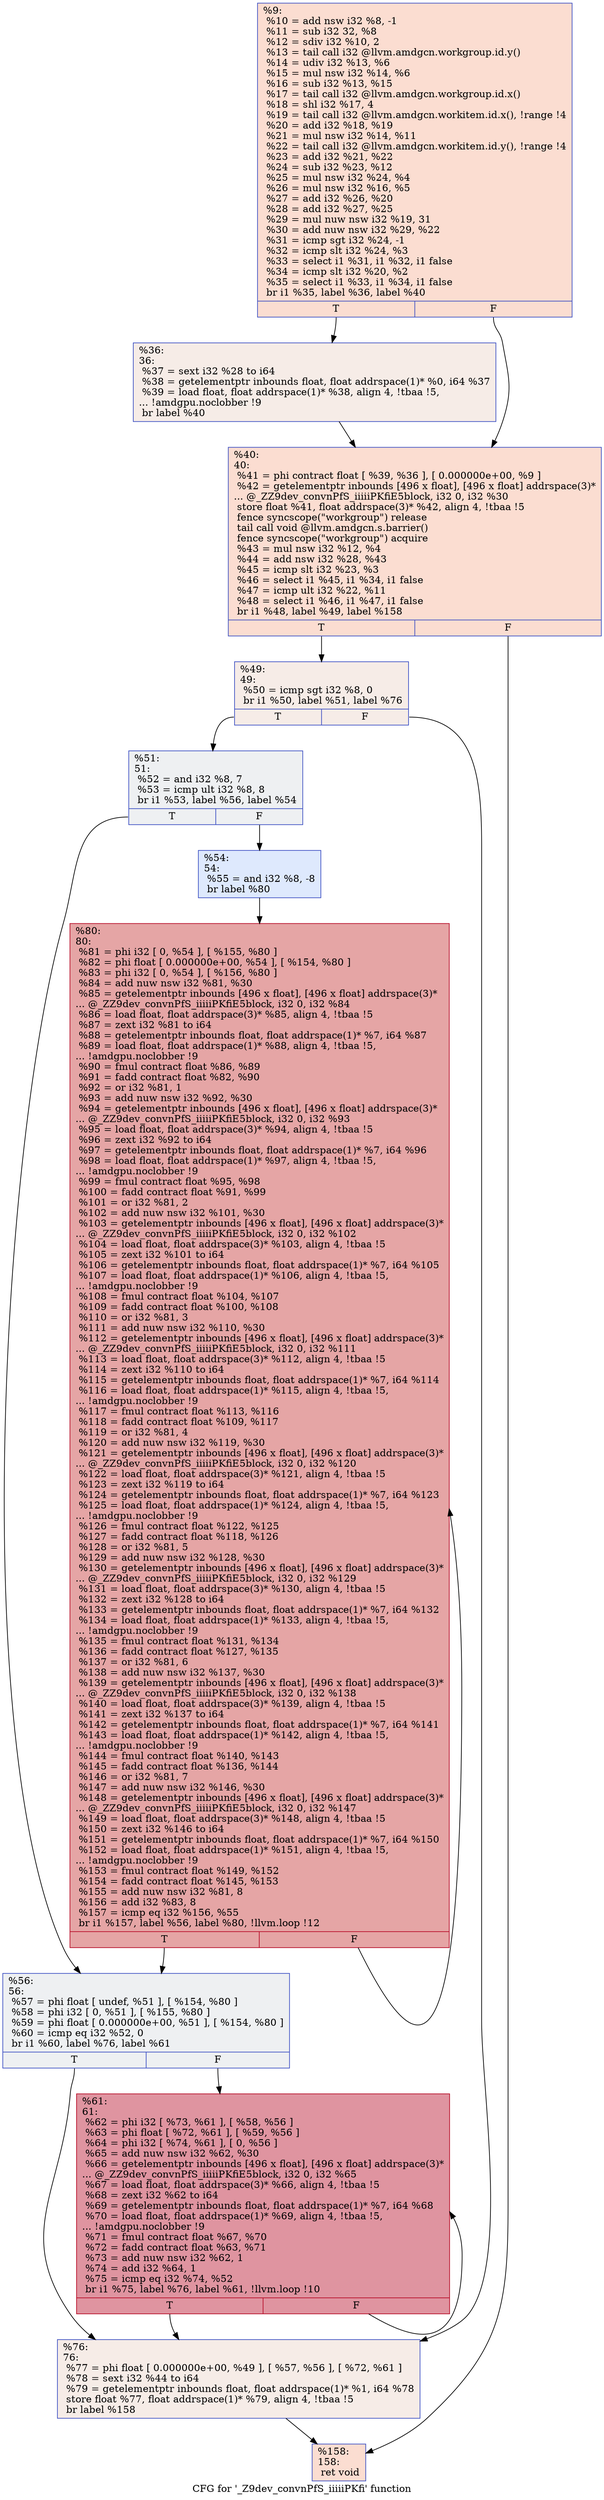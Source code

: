 digraph "CFG for '_Z9dev_convnPfS_iiiiiPKfi' function" {
	label="CFG for '_Z9dev_convnPfS_iiiiiPKfi' function";

	Node0x49ed5b0 [shape=record,color="#3d50c3ff", style=filled, fillcolor="#f7b39670",label="{%9:\l  %10 = add nsw i32 %8, -1\l  %11 = sub i32 32, %8\l  %12 = sdiv i32 %10, 2\l  %13 = tail call i32 @llvm.amdgcn.workgroup.id.y()\l  %14 = udiv i32 %13, %6\l  %15 = mul nsw i32 %14, %6\l  %16 = sub i32 %13, %15\l  %17 = tail call i32 @llvm.amdgcn.workgroup.id.x()\l  %18 = shl i32 %17, 4\l  %19 = tail call i32 @llvm.amdgcn.workitem.id.x(), !range !4\l  %20 = add i32 %18, %19\l  %21 = mul nsw i32 %14, %11\l  %22 = tail call i32 @llvm.amdgcn.workitem.id.y(), !range !4\l  %23 = add i32 %21, %22\l  %24 = sub i32 %23, %12\l  %25 = mul nsw i32 %24, %4\l  %26 = mul nsw i32 %16, %5\l  %27 = add i32 %26, %20\l  %28 = add i32 %27, %25\l  %29 = mul nuw nsw i32 %19, 31\l  %30 = add nuw nsw i32 %29, %22\l  %31 = icmp sgt i32 %24, -1\l  %32 = icmp slt i32 %24, %3\l  %33 = select i1 %31, i1 %32, i1 false\l  %34 = icmp slt i32 %20, %2\l  %35 = select i1 %33, i1 %34, i1 false\l  br i1 %35, label %36, label %40\l|{<s0>T|<s1>F}}"];
	Node0x49ed5b0:s0 -> Node0x49f0bf0;
	Node0x49ed5b0:s1 -> Node0x49f0c80;
	Node0x49f0bf0 [shape=record,color="#3d50c3ff", style=filled, fillcolor="#ead5c970",label="{%36:\l36:                                               \l  %37 = sext i32 %28 to i64\l  %38 = getelementptr inbounds float, float addrspace(1)* %0, i64 %37\l  %39 = load float, float addrspace(1)* %38, align 4, !tbaa !5,\l... !amdgpu.noclobber !9\l  br label %40\l}"];
	Node0x49f0bf0 -> Node0x49f0c80;
	Node0x49f0c80 [shape=record,color="#3d50c3ff", style=filled, fillcolor="#f7b39670",label="{%40:\l40:                                               \l  %41 = phi contract float [ %39, %36 ], [ 0.000000e+00, %9 ]\l  %42 = getelementptr inbounds [496 x float], [496 x float] addrspace(3)*\l... @_ZZ9dev_convnPfS_iiiiiPKfiE5block, i32 0, i32 %30\l  store float %41, float addrspace(3)* %42, align 4, !tbaa !5\l  fence syncscope(\"workgroup\") release\l  tail call void @llvm.amdgcn.s.barrier()\l  fence syncscope(\"workgroup\") acquire\l  %43 = mul nsw i32 %12, %4\l  %44 = add nsw i32 %28, %43\l  %45 = icmp slt i32 %23, %3\l  %46 = select i1 %45, i1 %34, i1 false\l  %47 = icmp ult i32 %22, %11\l  %48 = select i1 %46, i1 %47, i1 false\l  br i1 %48, label %49, label %158\l|{<s0>T|<s1>F}}"];
	Node0x49f0c80:s0 -> Node0x49f2100;
	Node0x49f0c80:s1 -> Node0x49f2190;
	Node0x49f2100 [shape=record,color="#3d50c3ff", style=filled, fillcolor="#ead5c970",label="{%49:\l49:                                               \l  %50 = icmp sgt i32 %8, 0\l  br i1 %50, label %51, label %76\l|{<s0>T|<s1>F}}"];
	Node0x49f2100:s0 -> Node0x49f2360;
	Node0x49f2100:s1 -> Node0x49f23b0;
	Node0x49f2360 [shape=record,color="#3d50c3ff", style=filled, fillcolor="#d9dce170",label="{%51:\l51:                                               \l  %52 = and i32 %8, 7\l  %53 = icmp ult i32 %8, 8\l  br i1 %53, label %56, label %54\l|{<s0>T|<s1>F}}"];
	Node0x49f2360:s0 -> Node0x49f2640;
	Node0x49f2360:s1 -> Node0x49f2690;
	Node0x49f2690 [shape=record,color="#3d50c3ff", style=filled, fillcolor="#b5cdfa70",label="{%54:\l54:                                               \l  %55 = and i32 %8, -8\l  br label %80\l}"];
	Node0x49f2690 -> Node0x49f2890;
	Node0x49f2640 [shape=record,color="#3d50c3ff", style=filled, fillcolor="#d9dce170",label="{%56:\l56:                                               \l  %57 = phi float [ undef, %51 ], [ %154, %80 ]\l  %58 = phi i32 [ 0, %51 ], [ %155, %80 ]\l  %59 = phi float [ 0.000000e+00, %51 ], [ %154, %80 ]\l  %60 = icmp eq i32 %52, 0\l  br i1 %60, label %76, label %61\l|{<s0>T|<s1>F}}"];
	Node0x49f2640:s0 -> Node0x49f23b0;
	Node0x49f2640:s1 -> Node0x49f2c90;
	Node0x49f2c90 [shape=record,color="#b70d28ff", style=filled, fillcolor="#b70d2870",label="{%61:\l61:                                               \l  %62 = phi i32 [ %73, %61 ], [ %58, %56 ]\l  %63 = phi float [ %72, %61 ], [ %59, %56 ]\l  %64 = phi i32 [ %74, %61 ], [ 0, %56 ]\l  %65 = add nuw nsw i32 %62, %30\l  %66 = getelementptr inbounds [496 x float], [496 x float] addrspace(3)*\l... @_ZZ9dev_convnPfS_iiiiiPKfiE5block, i32 0, i32 %65\l  %67 = load float, float addrspace(3)* %66, align 4, !tbaa !5\l  %68 = zext i32 %62 to i64\l  %69 = getelementptr inbounds float, float addrspace(1)* %7, i64 %68\l  %70 = load float, float addrspace(1)* %69, align 4, !tbaa !5,\l... !amdgpu.noclobber !9\l  %71 = fmul contract float %67, %70\l  %72 = fadd contract float %63, %71\l  %73 = add nuw nsw i32 %62, 1\l  %74 = add i32 %64, 1\l  %75 = icmp eq i32 %74, %52\l  br i1 %75, label %76, label %61, !llvm.loop !10\l|{<s0>T|<s1>F}}"];
	Node0x49f2c90:s0 -> Node0x49f23b0;
	Node0x49f2c90:s1 -> Node0x49f2c90;
	Node0x49f23b0 [shape=record,color="#3d50c3ff", style=filled, fillcolor="#ead5c970",label="{%76:\l76:                                               \l  %77 = phi float [ 0.000000e+00, %49 ], [ %57, %56 ], [ %72, %61 ]\l  %78 = sext i32 %44 to i64\l  %79 = getelementptr inbounds float, float addrspace(1)* %1, i64 %78\l  store float %77, float addrspace(1)* %79, align 4, !tbaa !5\l  br label %158\l}"];
	Node0x49f23b0 -> Node0x49f2190;
	Node0x49f2890 [shape=record,color="#b70d28ff", style=filled, fillcolor="#c5333470",label="{%80:\l80:                                               \l  %81 = phi i32 [ 0, %54 ], [ %155, %80 ]\l  %82 = phi float [ 0.000000e+00, %54 ], [ %154, %80 ]\l  %83 = phi i32 [ 0, %54 ], [ %156, %80 ]\l  %84 = add nuw nsw i32 %81, %30\l  %85 = getelementptr inbounds [496 x float], [496 x float] addrspace(3)*\l... @_ZZ9dev_convnPfS_iiiiiPKfiE5block, i32 0, i32 %84\l  %86 = load float, float addrspace(3)* %85, align 4, !tbaa !5\l  %87 = zext i32 %81 to i64\l  %88 = getelementptr inbounds float, float addrspace(1)* %7, i64 %87\l  %89 = load float, float addrspace(1)* %88, align 4, !tbaa !5,\l... !amdgpu.noclobber !9\l  %90 = fmul contract float %86, %89\l  %91 = fadd contract float %82, %90\l  %92 = or i32 %81, 1\l  %93 = add nuw nsw i32 %92, %30\l  %94 = getelementptr inbounds [496 x float], [496 x float] addrspace(3)*\l... @_ZZ9dev_convnPfS_iiiiiPKfiE5block, i32 0, i32 %93\l  %95 = load float, float addrspace(3)* %94, align 4, !tbaa !5\l  %96 = zext i32 %92 to i64\l  %97 = getelementptr inbounds float, float addrspace(1)* %7, i64 %96\l  %98 = load float, float addrspace(1)* %97, align 4, !tbaa !5,\l... !amdgpu.noclobber !9\l  %99 = fmul contract float %95, %98\l  %100 = fadd contract float %91, %99\l  %101 = or i32 %81, 2\l  %102 = add nuw nsw i32 %101, %30\l  %103 = getelementptr inbounds [496 x float], [496 x float] addrspace(3)*\l... @_ZZ9dev_convnPfS_iiiiiPKfiE5block, i32 0, i32 %102\l  %104 = load float, float addrspace(3)* %103, align 4, !tbaa !5\l  %105 = zext i32 %101 to i64\l  %106 = getelementptr inbounds float, float addrspace(1)* %7, i64 %105\l  %107 = load float, float addrspace(1)* %106, align 4, !tbaa !5,\l... !amdgpu.noclobber !9\l  %108 = fmul contract float %104, %107\l  %109 = fadd contract float %100, %108\l  %110 = or i32 %81, 3\l  %111 = add nuw nsw i32 %110, %30\l  %112 = getelementptr inbounds [496 x float], [496 x float] addrspace(3)*\l... @_ZZ9dev_convnPfS_iiiiiPKfiE5block, i32 0, i32 %111\l  %113 = load float, float addrspace(3)* %112, align 4, !tbaa !5\l  %114 = zext i32 %110 to i64\l  %115 = getelementptr inbounds float, float addrspace(1)* %7, i64 %114\l  %116 = load float, float addrspace(1)* %115, align 4, !tbaa !5,\l... !amdgpu.noclobber !9\l  %117 = fmul contract float %113, %116\l  %118 = fadd contract float %109, %117\l  %119 = or i32 %81, 4\l  %120 = add nuw nsw i32 %119, %30\l  %121 = getelementptr inbounds [496 x float], [496 x float] addrspace(3)*\l... @_ZZ9dev_convnPfS_iiiiiPKfiE5block, i32 0, i32 %120\l  %122 = load float, float addrspace(3)* %121, align 4, !tbaa !5\l  %123 = zext i32 %119 to i64\l  %124 = getelementptr inbounds float, float addrspace(1)* %7, i64 %123\l  %125 = load float, float addrspace(1)* %124, align 4, !tbaa !5,\l... !amdgpu.noclobber !9\l  %126 = fmul contract float %122, %125\l  %127 = fadd contract float %118, %126\l  %128 = or i32 %81, 5\l  %129 = add nuw nsw i32 %128, %30\l  %130 = getelementptr inbounds [496 x float], [496 x float] addrspace(3)*\l... @_ZZ9dev_convnPfS_iiiiiPKfiE5block, i32 0, i32 %129\l  %131 = load float, float addrspace(3)* %130, align 4, !tbaa !5\l  %132 = zext i32 %128 to i64\l  %133 = getelementptr inbounds float, float addrspace(1)* %7, i64 %132\l  %134 = load float, float addrspace(1)* %133, align 4, !tbaa !5,\l... !amdgpu.noclobber !9\l  %135 = fmul contract float %131, %134\l  %136 = fadd contract float %127, %135\l  %137 = or i32 %81, 6\l  %138 = add nuw nsw i32 %137, %30\l  %139 = getelementptr inbounds [496 x float], [496 x float] addrspace(3)*\l... @_ZZ9dev_convnPfS_iiiiiPKfiE5block, i32 0, i32 %138\l  %140 = load float, float addrspace(3)* %139, align 4, !tbaa !5\l  %141 = zext i32 %137 to i64\l  %142 = getelementptr inbounds float, float addrspace(1)* %7, i64 %141\l  %143 = load float, float addrspace(1)* %142, align 4, !tbaa !5,\l... !amdgpu.noclobber !9\l  %144 = fmul contract float %140, %143\l  %145 = fadd contract float %136, %144\l  %146 = or i32 %81, 7\l  %147 = add nuw nsw i32 %146, %30\l  %148 = getelementptr inbounds [496 x float], [496 x float] addrspace(3)*\l... @_ZZ9dev_convnPfS_iiiiiPKfiE5block, i32 0, i32 %147\l  %149 = load float, float addrspace(3)* %148, align 4, !tbaa !5\l  %150 = zext i32 %146 to i64\l  %151 = getelementptr inbounds float, float addrspace(1)* %7, i64 %150\l  %152 = load float, float addrspace(1)* %151, align 4, !tbaa !5,\l... !amdgpu.noclobber !9\l  %153 = fmul contract float %149, %152\l  %154 = fadd contract float %145, %153\l  %155 = add nuw nsw i32 %81, 8\l  %156 = add i32 %83, 8\l  %157 = icmp eq i32 %156, %55\l  br i1 %157, label %56, label %80, !llvm.loop !12\l|{<s0>T|<s1>F}}"];
	Node0x49f2890:s0 -> Node0x49f2640;
	Node0x49f2890:s1 -> Node0x49f2890;
	Node0x49f2190 [shape=record,color="#3d50c3ff", style=filled, fillcolor="#f7b39670",label="{%158:\l158:                                              \l  ret void\l}"];
}
